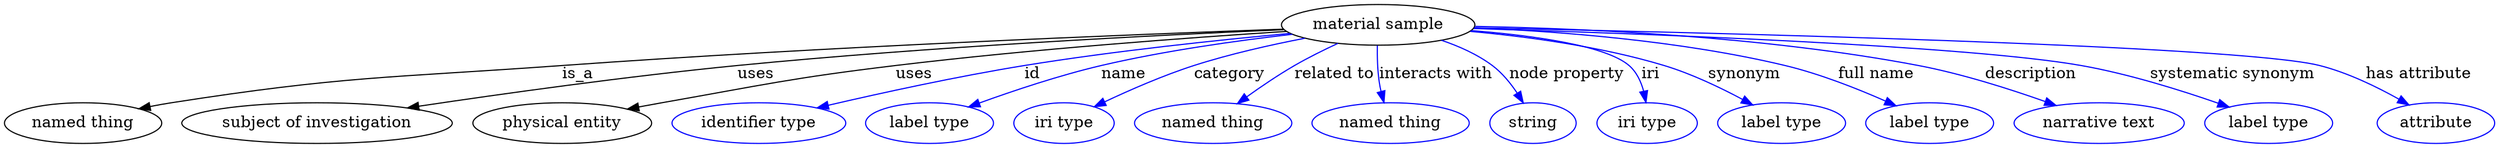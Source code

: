 digraph {
	graph [bb="0,0,1773.6,122"];
	node [label="\N"];
	"material sample"	[height=0.5,
		label="material sample",
		pos="977.07,104",
		width=1.8427];
	"named thing"	[height=0.5,
		pos="54.069,18",
		width=1.5019];
	"material sample" -> "named thing"	[label=is_a,
		lp="413.35,61",
		pos="e,93.176,30.537 912.25,100.14 805.61,95.201 586.52,84.021 401.52,68 274.77,57.024 242.05,59.751 117.07,36 112.44,35.121 107.66,34.079 \
102.89,32.951"];
	"subject of investigation"	[height=0.5,
		pos="219.07,18",
		width=2.5731];
	"material sample" -> "subject of investigation"	[label=uses,
		lp="540.12,61",
		pos="e,286.54,30.359 912.59,99.513 825.23,94.437 664.49,83.856 527.96,68 435.54,57.267 412.94,50.76 321.07,36 313.13,34.724 304.85,33.375 \
296.58,32.016"];
	"physical entity"	[height=0.5,
		pos="392.07,18",
		width=1.7202];
	"material sample" -> "physical entity"	[label=uses,
		lp="654.12,61",
		pos="e,437.43,30.276 914.52,97.841 847.08,91.958 736.66,81.397 641.96,68 561.99,56.686 542.13,52.522 463.07,36 458,34.941 452.75,33.788 \
447.49,32.597"];
	id	[color=blue,
		height=0.5,
		label="identifier type",
		pos="531.07,18",
		width=1.652];
	"material sample" -> id	[color=blue,
		label=id,
		lp="737.51,61",
		pos="e,575.32,30.112 917.18,96.111 867.22,89.974 794.28,80.103 731.18,68 671.85,56.619 657.73,50.437 599.07,36 594.51,34.878 589.78,33.707 \
585.03,32.529",
		style=solid];
	name	[color=blue,
		height=0.5,
		label="label type",
		pos="653.07,18",
		width=1.2425];
	"material sample" -> name	[color=blue,
		label=name,
		lp="802.23,61",
		pos="e,682.86,31.575 919.45,95.008 881.41,89.096 830.67,79.993 786.75,68 754.4,59.165 718.79,45.933 692.47,35.445",
		style=solid];
	category	[color=blue,
		height=0.5,
		label="iri type",
		pos="751.07,18",
		width=0.9834];
	"material sample" -> category	[color=blue,
		label=category,
		lp="876.17,61",
		pos="e,774.17,31.709 928.56,91.609 905.08,85.549 876.67,77.404 851.88,68 828.27,59.045 802.69,46.578 783.21,36.461",
		style=solid];
	"related to"	[color=blue,
		height=0.5,
		label="named thing",
		pos="858.07,18",
		width=1.5019];
	"material sample" -> "related to"	[color=blue,
		label="related to",
		lp="948.31,61",
		pos="e,877.74,34.939 951.06,87.29 941.65,81.426 931.02,74.588 921.6,68 909.59,59.608 896.72,49.839 885.73,41.243",
		style=solid];
	"interacts with"	[color=blue,
		height=0.5,
		label="named thing",
		pos="984.07,18",
		width=1.5019];
	"material sample" -> "interacts with"	[color=blue,
		label="interacts with",
		lp="1017,61",
		pos="e,980.75,36.027 976.9,85.731 976.95,76.329 977.26,64.505 978.26,54 978.5,51.425 978.82,48.752 979.19,46.084",
		style=solid];
	"node property"	[color=blue,
		height=0.5,
		label=string,
		pos="1086.1,18",
		width=0.8403];
	"material sample" -> "node property"	[color=blue,
		label="node property",
		lp="1105.1,61",
		pos="e,1078.2,35.736 1017.6,89.665 1030.2,84.25 1043.5,77.087 1054.1,68 1061.7,61.487 1068.1,52.741 1073.2,44.441",
		style=solid];
	iri	[color=blue,
		height=0.5,
		label="iri type",
		pos="1170.1,18",
		width=0.9834];
	"material sample" -> iri	[color=blue,
		label=iri,
		lp="1165.3,61",
		pos="e,1166.6,35.98 1037.7,96.479 1079.8,90.879 1131.2,81.545 1148.1,68 1155.2,62.301 1160.1,53.811 1163.4,45.491",
		style=solid];
	synonym	[color=blue,
		height=0.5,
		label="label type",
		pos="1268.1,18",
		width=1.2425];
	"material sample" -> synonym	[color=blue,
		label=synonym,
		lp="1232.7,61",
		pos="e,1245.3,33.585 1038.5,97.111 1078.3,92.1 1130.7,83.212 1175.1,68 1196.5,60.649 1219.1,48.881 1236.6,38.72",
		style=solid];
	"full name"	[color=blue,
		height=0.5,
		label="label type",
		pos="1375.1,18",
		width=1.2425];
	"material sample" -> "full name"	[color=blue,
		label="full name",
		lp="1327.7,61",
		pos="e,1348.9,32.914 1042,100.32 1100.5,96.672 1188.2,88.091 1262.1,68 1289,60.664 1317.9,48.051 1339.7,37.46",
		style=solid];
	description	[color=blue,
		height=0.5,
		label="narrative text",
		pos="1495.1,18",
		width=1.5834];
	"material sample" -> description	[color=blue,
		label=description,
		lp="1436.2,61",
		pos="e,1463.1,33.039 1043.2,101.95 1119.8,99.587 1249.4,92.014 1358.1,68 1391,60.716 1426.9,47.691 1453.7,36.899",
		style=solid];
	"systematic synonym"	[color=blue,
		height=0.5,
		label="label type",
		pos="1615.1,18",
		width=1.2425];
	"material sample" -> "systematic synonym"	[color=blue,
		label="systematic synonym",
		lp="1581,61",
		pos="e,1585.4,31.632 1043.7,103.68 1139.3,103.43 1320.4,98.436 1471.1,68 1507.4,60.655 1547.2,46.622 1575.8,35.449",
		style=solid];
	"has attribute"	[color=blue,
		height=0.5,
		label=attribute,
		pos="1734.1,18",
		width=1.0993];
	"material sample" -> "has attribute"	[color=blue,
		label="has attribute",
		lp="1710.5,61",
		pos="e,1713.3,33.508 1043.4,103.15 1188.7,102.89 1530.9,98.889 1642.1,68 1664.3,61.812 1687.3,49.6 1704.7,38.916",
		style=solid];
}
